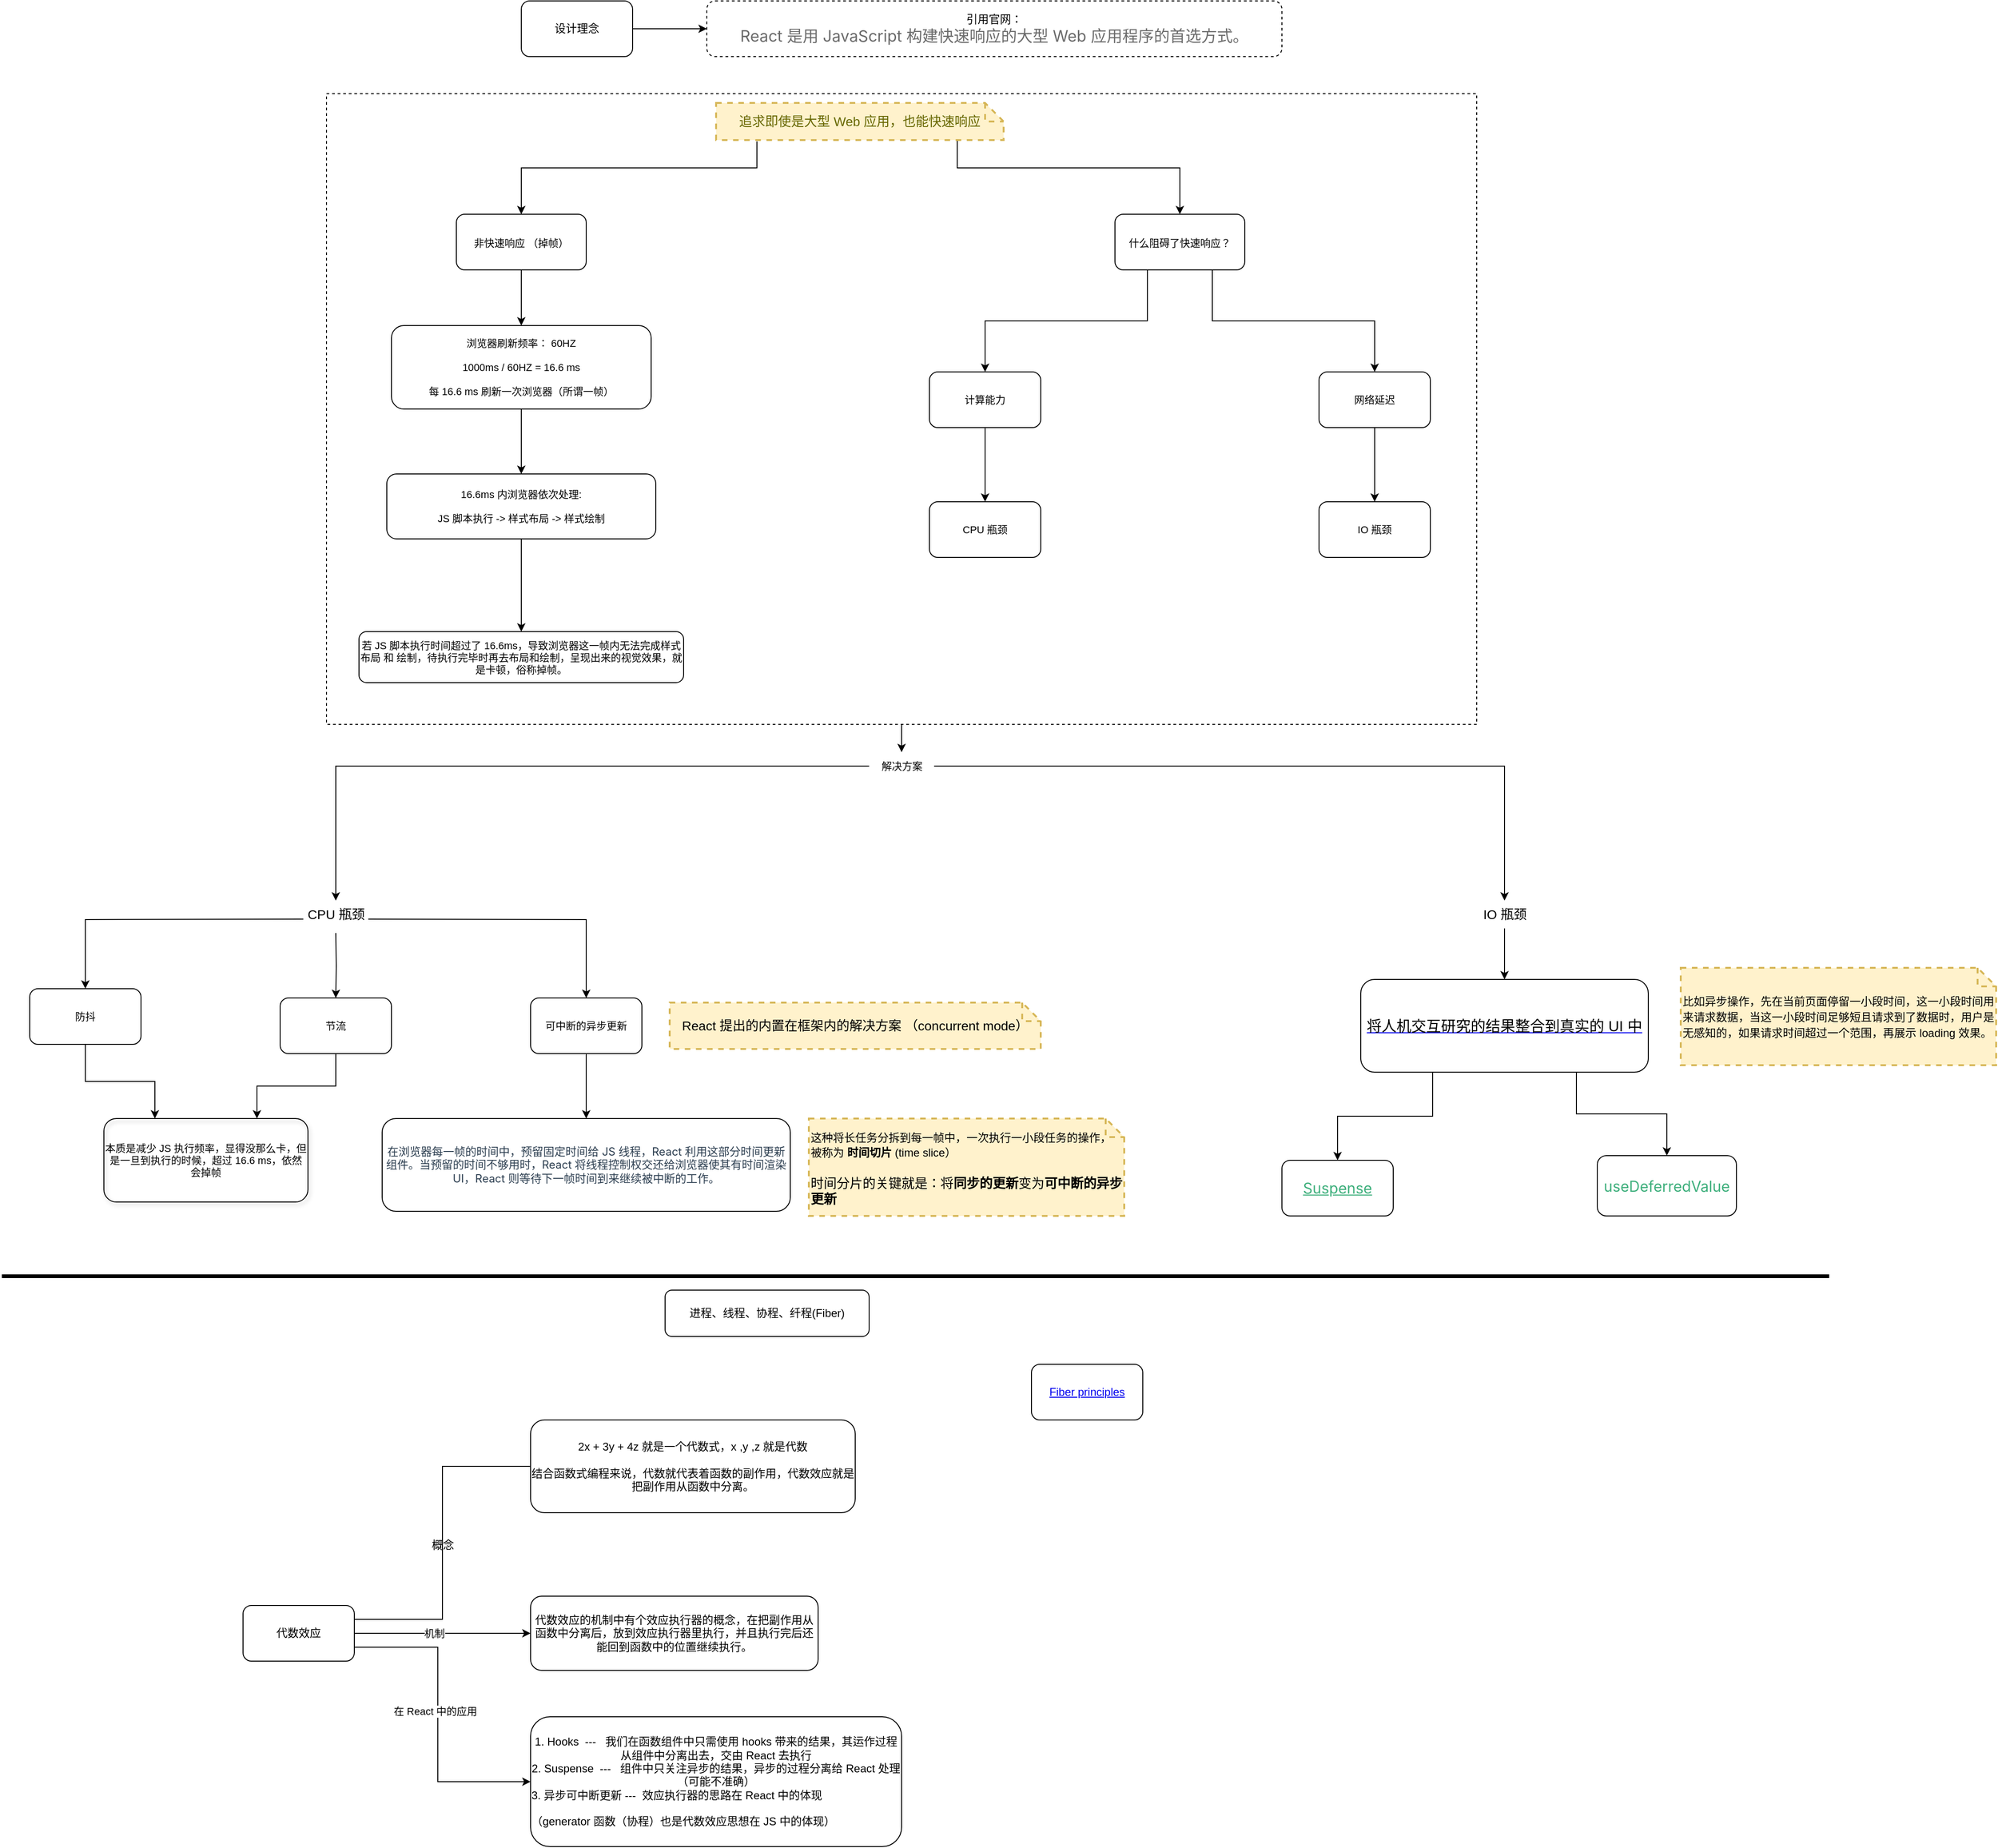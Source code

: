 <mxfile version="20.3.0" type="github">
  <diagram id="8VcVCVTn3-Plq7ZN7-Ow" name="第 1 页">
    <mxGraphModel dx="2889" dy="1114" grid="1" gridSize="10" guides="1" tooltips="1" connect="1" arrows="1" fold="1" page="1" pageScale="1" pageWidth="827" pageHeight="1169" background="none" math="0" shadow="0">
      <root>
        <mxCell id="0" />
        <mxCell id="1" parent="0" />
        <mxCell id="SZFpOPhuuLJHxvcIcTJ8-38" style="edgeStyle=orthogonalEdgeStyle;rounded=0;orthogonalLoop=1;jettySize=auto;html=1;exitX=0.5;exitY=1;exitDx=0;exitDy=0;fontSize=11;" parent="1" source="SZFpOPhuuLJHxvcIcTJ8-37" target="SZFpOPhuuLJHxvcIcTJ8-31" edge="1">
          <mxGeometry relative="1" as="geometry" />
        </mxCell>
        <mxCell id="SZFpOPhuuLJHxvcIcTJ8-37" value="" style="rounded=0;whiteSpace=wrap;html=1;fontSize=11;dashed=1;fillColor=none;" parent="1" vertex="1">
          <mxGeometry x="50" y="200" width="1240" height="680" as="geometry" />
        </mxCell>
        <mxCell id="SZFpOPhuuLJHxvcIcTJ8-3" value="" style="edgeStyle=orthogonalEdgeStyle;rounded=0;orthogonalLoop=1;jettySize=auto;html=1;" parent="1" source="SZFpOPhuuLJHxvcIcTJ8-1" target="SZFpOPhuuLJHxvcIcTJ8-2" edge="1">
          <mxGeometry relative="1" as="geometry" />
        </mxCell>
        <mxCell id="SZFpOPhuuLJHxvcIcTJ8-1" value="设计理念" style="rounded=1;whiteSpace=wrap;html=1;" parent="1" vertex="1">
          <mxGeometry x="260" y="100" width="120" height="60" as="geometry" />
        </mxCell>
        <mxCell id="SZFpOPhuuLJHxvcIcTJ8-2" value="&lt;div style=&quot;&quot;&gt;&lt;span style=&quot;background-color: initial;&quot;&gt;引用官网：&lt;/span&gt;&lt;/div&gt;&lt;div style=&quot;text-align: left;&quot;&gt;&lt;span style=&quot;color: rgb(107, 107, 107); font-family: -apple-system, BlinkMacSystemFont, &amp;quot;Segoe UI&amp;quot;, Roboto, Oxygen, Ubuntu, Cantarell, &amp;quot;Fira Sans&amp;quot;, &amp;quot;Droid Sans&amp;quot;, &amp;quot;Helvetica Neue&amp;quot;, sans-serif; background-color: initial;&quot;&gt;&lt;font style=&quot;font-size: 17px;&quot;&gt;React 是用 JavaScript 构建快速响应的大型 Web 应用程序的首选方式。&lt;/font&gt;&lt;/span&gt;&lt;/div&gt;" style="rounded=1;whiteSpace=wrap;html=1;dashed=1;" parent="1" vertex="1">
          <mxGeometry x="460" y="100" width="620" height="60" as="geometry" />
        </mxCell>
        <mxCell id="SZFpOPhuuLJHxvcIcTJ8-6" style="edgeStyle=orthogonalEdgeStyle;rounded=0;orthogonalLoop=1;jettySize=auto;html=1;entryX=0.5;entryY=0;entryDx=0;entryDy=0;fontSize=11;" parent="1" source="SZFpOPhuuLJHxvcIcTJ8-4" target="SZFpOPhuuLJHxvcIcTJ8-5" edge="1">
          <mxGeometry relative="1" as="geometry">
            <Array as="points">
              <mxPoint x="730" y="280" />
              <mxPoint x="970" y="280" />
            </Array>
          </mxGeometry>
        </mxCell>
        <mxCell id="SZFpOPhuuLJHxvcIcTJ8-25" style="edgeStyle=orthogonalEdgeStyle;rounded=0;orthogonalLoop=1;jettySize=auto;html=1;exitX=0.142;exitY=1.036;exitDx=0;exitDy=0;exitPerimeter=0;fontSize=11;" parent="1" source="SZFpOPhuuLJHxvcIcTJ8-4" target="SZFpOPhuuLJHxvcIcTJ8-17" edge="1">
          <mxGeometry relative="1" as="geometry">
            <Array as="points">
              <mxPoint x="514" y="280" />
              <mxPoint x="260" y="280" />
            </Array>
          </mxGeometry>
        </mxCell>
        <mxCell id="SZFpOPhuuLJHxvcIcTJ8-4" value="追求即使是大型 Web 应用，也能快速响应" style="shape=note;strokeWidth=2;fontSize=14;size=20;whiteSpace=wrap;html=1;fillColor=#fff2cc;strokeColor=#d6b656;fontColor=#666600;dashed=1;" parent="1" vertex="1">
          <mxGeometry x="470" y="210" width="310" height="40" as="geometry" />
        </mxCell>
        <mxCell id="SZFpOPhuuLJHxvcIcTJ8-10" style="edgeStyle=orthogonalEdgeStyle;rounded=0;orthogonalLoop=1;jettySize=auto;html=1;exitX=0.25;exitY=1;exitDx=0;exitDy=0;fontSize=11;" parent="1" source="SZFpOPhuuLJHxvcIcTJ8-5" target="SZFpOPhuuLJHxvcIcTJ8-8" edge="1">
          <mxGeometry relative="1" as="geometry" />
        </mxCell>
        <mxCell id="SZFpOPhuuLJHxvcIcTJ8-11" style="edgeStyle=orthogonalEdgeStyle;rounded=0;orthogonalLoop=1;jettySize=auto;html=1;exitX=0.75;exitY=1;exitDx=0;exitDy=0;entryX=0.5;entryY=0;entryDx=0;entryDy=0;fontSize=11;" parent="1" source="SZFpOPhuuLJHxvcIcTJ8-5" target="SZFpOPhuuLJHxvcIcTJ8-9" edge="1">
          <mxGeometry relative="1" as="geometry" />
        </mxCell>
        <mxCell id="SZFpOPhuuLJHxvcIcTJ8-5" value="&lt;font style=&quot;font-size: 11px;&quot;&gt;什么阻碍了快速响应？&lt;/font&gt;" style="rounded=1;whiteSpace=wrap;html=1;fontSize=17;" parent="1" vertex="1">
          <mxGeometry x="900" y="330" width="140" height="60" as="geometry" />
        </mxCell>
        <mxCell id="SZFpOPhuuLJHxvcIcTJ8-13" value="" style="edgeStyle=orthogonalEdgeStyle;rounded=0;orthogonalLoop=1;jettySize=auto;html=1;fontSize=11;" parent="1" source="SZFpOPhuuLJHxvcIcTJ8-8" target="SZFpOPhuuLJHxvcIcTJ8-12" edge="1">
          <mxGeometry relative="1" as="geometry" />
        </mxCell>
        <mxCell id="SZFpOPhuuLJHxvcIcTJ8-8" value="计算能力" style="rounded=1;whiteSpace=wrap;html=1;fontSize=11;" parent="1" vertex="1">
          <mxGeometry x="700" y="500" width="120" height="60" as="geometry" />
        </mxCell>
        <mxCell id="SZFpOPhuuLJHxvcIcTJ8-15" value="" style="edgeStyle=orthogonalEdgeStyle;rounded=0;orthogonalLoop=1;jettySize=auto;html=1;fontSize=11;" parent="1" source="SZFpOPhuuLJHxvcIcTJ8-9" target="SZFpOPhuuLJHxvcIcTJ8-14" edge="1">
          <mxGeometry relative="1" as="geometry" />
        </mxCell>
        <mxCell id="SZFpOPhuuLJHxvcIcTJ8-9" value="网络延迟" style="rounded=1;whiteSpace=wrap;html=1;fontSize=11;" parent="1" vertex="1">
          <mxGeometry x="1120" y="500" width="120" height="60" as="geometry" />
        </mxCell>
        <mxCell id="SZFpOPhuuLJHxvcIcTJ8-12" value="CPU 瓶颈" style="whiteSpace=wrap;html=1;fontSize=11;rounded=1;" parent="1" vertex="1">
          <mxGeometry x="700" y="640" width="120" height="60" as="geometry" />
        </mxCell>
        <mxCell id="SZFpOPhuuLJHxvcIcTJ8-14" value="IO 瓶颈" style="whiteSpace=wrap;html=1;fontSize=11;rounded=1;" parent="1" vertex="1">
          <mxGeometry x="1120" y="640" width="120" height="60" as="geometry" />
        </mxCell>
        <mxCell id="SZFpOPhuuLJHxvcIcTJ8-19" style="edgeStyle=orthogonalEdgeStyle;rounded=0;orthogonalLoop=1;jettySize=auto;html=1;exitX=0.5;exitY=1;exitDx=0;exitDy=0;entryX=0.5;entryY=0;entryDx=0;entryDy=0;fontSize=11;" parent="1" source="SZFpOPhuuLJHxvcIcTJ8-17" target="SZFpOPhuuLJHxvcIcTJ8-18" edge="1">
          <mxGeometry relative="1" as="geometry" />
        </mxCell>
        <mxCell id="SZFpOPhuuLJHxvcIcTJ8-17" value="&lt;span style=&quot;font-size: 11px;&quot;&gt;非快速响应 （掉帧）&lt;/span&gt;" style="rounded=1;whiteSpace=wrap;html=1;fontSize=17;" parent="1" vertex="1">
          <mxGeometry x="190" y="330" width="140" height="60" as="geometry" />
        </mxCell>
        <mxCell id="SZFpOPhuuLJHxvcIcTJ8-21" style="edgeStyle=orthogonalEdgeStyle;rounded=0;orthogonalLoop=1;jettySize=auto;html=1;exitX=0.5;exitY=1;exitDx=0;exitDy=0;entryX=0.5;entryY=0;entryDx=0;entryDy=0;fontSize=11;" parent="1" source="SZFpOPhuuLJHxvcIcTJ8-18" target="SZFpOPhuuLJHxvcIcTJ8-20" edge="1">
          <mxGeometry relative="1" as="geometry" />
        </mxCell>
        <mxCell id="SZFpOPhuuLJHxvcIcTJ8-18" value="浏览器刷新频率： 60HZ&lt;br&gt;&lt;br&gt;1000ms / 60HZ = 16.6 ms&lt;br&gt;&lt;br&gt;每 16.6 ms 刷新一次浏览器（所谓一帧）" style="rounded=1;whiteSpace=wrap;html=1;fontSize=11;" parent="1" vertex="1">
          <mxGeometry x="120" y="450" width="280" height="90" as="geometry" />
        </mxCell>
        <mxCell id="SZFpOPhuuLJHxvcIcTJ8-23" value="" style="edgeStyle=orthogonalEdgeStyle;rounded=0;orthogonalLoop=1;jettySize=auto;html=1;fontSize=11;" parent="1" source="SZFpOPhuuLJHxvcIcTJ8-20" target="SZFpOPhuuLJHxvcIcTJ8-22" edge="1">
          <mxGeometry relative="1" as="geometry" />
        </mxCell>
        <mxCell id="SZFpOPhuuLJHxvcIcTJ8-20" value="16.6ms 内浏览器依次处理:&lt;br&gt;&lt;br&gt;JS 脚本执行 -&amp;gt; 样式布局 -&amp;gt; 样式绘制&lt;br&gt;" style="rounded=1;whiteSpace=wrap;html=1;fontSize=11;" parent="1" vertex="1">
          <mxGeometry x="115" y="610" width="290" height="70" as="geometry" />
        </mxCell>
        <mxCell id="SZFpOPhuuLJHxvcIcTJ8-22" value="若 JS 脚本执行时间超过了 16.6ms，导致浏览器这一帧内无法完成样式布局 和 绘制，待执行完毕时再去布局和绘制，呈现出来的视觉效果，就是卡顿，俗称掉帧。" style="rounded=1;whiteSpace=wrap;html=1;fontSize=11;" parent="1" vertex="1">
          <mxGeometry x="85" y="780" width="350" height="55" as="geometry" />
        </mxCell>
        <mxCell id="SZFpOPhuuLJHxvcIcTJ8-40" style="edgeStyle=orthogonalEdgeStyle;rounded=0;orthogonalLoop=1;jettySize=auto;html=1;entryX=0.25;entryY=0;entryDx=0;entryDy=0;fontSize=11;" parent="1" source="SZFpOPhuuLJHxvcIcTJ8-24" target="SZFpOPhuuLJHxvcIcTJ8-39" edge="1">
          <mxGeometry relative="1" as="geometry" />
        </mxCell>
        <mxCell id="SZFpOPhuuLJHxvcIcTJ8-24" value="防抖" style="rounded=1;whiteSpace=wrap;html=1;fontSize=11;" parent="1" vertex="1">
          <mxGeometry x="-270" y="1165" width="120" height="60" as="geometry" />
        </mxCell>
        <mxCell id="SZFpOPhuuLJHxvcIcTJ8-34" style="edgeStyle=orthogonalEdgeStyle;rounded=0;orthogonalLoop=1;jettySize=auto;html=1;entryX=0.5;entryY=0;entryDx=0;entryDy=0;fontSize=11;" parent="1" target="SZFpOPhuuLJHxvcIcTJ8-24" edge="1">
          <mxGeometry relative="1" as="geometry">
            <mxPoint x="25" y="1090" as="sourcePoint" />
          </mxGeometry>
        </mxCell>
        <mxCell id="SZFpOPhuuLJHxvcIcTJ8-35" style="edgeStyle=orthogonalEdgeStyle;rounded=0;orthogonalLoop=1;jettySize=auto;html=1;fontSize=11;" parent="1" target="SZFpOPhuuLJHxvcIcTJ8-32" edge="1">
          <mxGeometry relative="1" as="geometry">
            <mxPoint x="60" y="1105" as="sourcePoint" />
          </mxGeometry>
        </mxCell>
        <mxCell id="SZFpOPhuuLJHxvcIcTJ8-36" style="edgeStyle=orthogonalEdgeStyle;rounded=0;orthogonalLoop=1;jettySize=auto;html=1;entryX=0.5;entryY=0;entryDx=0;entryDy=0;fontSize=11;" parent="1" target="SZFpOPhuuLJHxvcIcTJ8-33" edge="1">
          <mxGeometry relative="1" as="geometry">
            <mxPoint x="95" y="1090" as="sourcePoint" />
          </mxGeometry>
        </mxCell>
        <mxCell id="SZFpOPhuuLJHxvcIcTJ8-53" style="edgeStyle=orthogonalEdgeStyle;rounded=0;orthogonalLoop=1;jettySize=auto;html=1;fontFamily=Helvetica;fontSize=14;fontColor=#000000;" parent="1" source="SZFpOPhuuLJHxvcIcTJ8-31" target="SZFpOPhuuLJHxvcIcTJ8-52" edge="1">
          <mxGeometry relative="1" as="geometry" />
        </mxCell>
        <mxCell id="SZFpOPhuuLJHxvcIcTJ8-55" style="edgeStyle=orthogonalEdgeStyle;rounded=0;orthogonalLoop=1;jettySize=auto;html=1;fontFamily=Helvetica;fontSize=14;fontColor=#000000;" parent="1" source="SZFpOPhuuLJHxvcIcTJ8-31" target="SZFpOPhuuLJHxvcIcTJ8-54" edge="1">
          <mxGeometry relative="1" as="geometry" />
        </mxCell>
        <mxCell id="SZFpOPhuuLJHxvcIcTJ8-31" value="解决方案" style="text;html=1;align=center;verticalAlign=middle;resizable=0;points=[];autosize=1;strokeColor=none;fillColor=none;fontSize=11;" parent="1" vertex="1">
          <mxGeometry x="635" y="910" width="70" height="30" as="geometry" />
        </mxCell>
        <mxCell id="SZFpOPhuuLJHxvcIcTJ8-41" style="edgeStyle=orthogonalEdgeStyle;rounded=0;orthogonalLoop=1;jettySize=auto;html=1;exitX=0.5;exitY=1;exitDx=0;exitDy=0;entryX=0.75;entryY=0;entryDx=0;entryDy=0;fontSize=11;" parent="1" source="SZFpOPhuuLJHxvcIcTJ8-32" target="SZFpOPhuuLJHxvcIcTJ8-39" edge="1">
          <mxGeometry relative="1" as="geometry" />
        </mxCell>
        <mxCell id="SZFpOPhuuLJHxvcIcTJ8-32" value="节流" style="rounded=1;whiteSpace=wrap;html=1;fontSize=11;" parent="1" vertex="1">
          <mxGeometry y="1175" width="120" height="60" as="geometry" />
        </mxCell>
        <mxCell id="SZFpOPhuuLJHxvcIcTJ8-44" value="" style="edgeStyle=orthogonalEdgeStyle;rounded=0;orthogonalLoop=1;jettySize=auto;html=1;fontSize=11;" parent="1" source="SZFpOPhuuLJHxvcIcTJ8-33" target="SZFpOPhuuLJHxvcIcTJ8-43" edge="1">
          <mxGeometry relative="1" as="geometry" />
        </mxCell>
        <mxCell id="SZFpOPhuuLJHxvcIcTJ8-33" value="可中断的异步更新" style="rounded=1;whiteSpace=wrap;html=1;fontSize=11;" parent="1" vertex="1">
          <mxGeometry x="270" y="1175" width="120" height="60" as="geometry" />
        </mxCell>
        <mxCell id="SZFpOPhuuLJHxvcIcTJ8-39" value="本质是减少 JS 执行频率，显得没那么卡，但是一旦到执行的时候，超过 16.6 ms，依然会掉帧" style="rounded=1;whiteSpace=wrap;html=1;shadow=1;fontSize=11;fillColor=none;" parent="1" vertex="1">
          <mxGeometry x="-190" y="1305" width="220" height="90" as="geometry" />
        </mxCell>
        <mxCell id="SZFpOPhuuLJHxvcIcTJ8-43" value="&lt;font style=&quot;font-size: 12px;&quot;&gt;&lt;span style=&quot;color: rgb(44, 62, 80); font-family: -apple-system, BlinkMacSystemFont, &amp;quot;Segoe UI&amp;quot;, Roboto, Oxygen, Ubuntu, Cantarell, &amp;quot;Fira Sans&amp;quot;, &amp;quot;Droid Sans&amp;quot;, &amp;quot;Helvetica Neue&amp;quot;, sans-serif; text-align: start; background-color: rgb(255, 255, 255);&quot;&gt;在浏览器每一帧的时间中，预留固定时间给 JS 线程，React&amp;nbsp;&lt;/span&gt;&lt;span style=&quot;color: rgb(44, 62, 80); font-family: -apple-system, BlinkMacSystemFont, &amp;quot;Segoe UI&amp;quot;, Roboto, Oxygen, Ubuntu, Cantarell, &amp;quot;Fira Sans&amp;quot;, &amp;quot;Droid Sans&amp;quot;, &amp;quot;Helvetica Neue&amp;quot;, sans-serif; text-align: start; background-color: rgb(255, 255, 255);&quot;&gt;利用这部分时间更新组件。&lt;/span&gt;&lt;/font&gt;&lt;font style=&quot;font-size: 12px;&quot;&gt;&lt;span style=&quot;color: rgb(44, 62, 80); font-family: -apple-system, BlinkMacSystemFont, &amp;quot;Segoe UI&amp;quot;, Roboto, Oxygen, Ubuntu, Cantarell, &amp;quot;Fira Sans&amp;quot;, &amp;quot;Droid Sans&amp;quot;, &amp;quot;Helvetica Neue&amp;quot;, sans-serif; text-align: start; background-color: rgb(255, 255, 255);&quot;&gt;当预留的时间不够用时，React&amp;nbsp;&lt;/span&gt;&lt;span style=&quot;color: rgb(44, 62, 80); font-family: -apple-system, BlinkMacSystemFont, &amp;quot;Segoe UI&amp;quot;, Roboto, Oxygen, Ubuntu, Cantarell, &amp;quot;Fira Sans&amp;quot;, &amp;quot;Droid Sans&amp;quot;, &amp;quot;Helvetica Neue&amp;quot;, sans-serif; text-align: start; background-color: rgb(255, 255, 255);&quot;&gt;将线程控制权交还给浏览器使其有时间渲染UI，React&amp;nbsp;&lt;/span&gt;&lt;span style=&quot;color: rgb(44, 62, 80); font-family: -apple-system, BlinkMacSystemFont, &amp;quot;Segoe UI&amp;quot;, Roboto, Oxygen, Ubuntu, Cantarell, &amp;quot;Fira Sans&amp;quot;, &amp;quot;Droid Sans&amp;quot;, &amp;quot;Helvetica Neue&amp;quot;, sans-serif; text-align: start; background-color: rgb(255, 255, 255);&quot;&gt;则等待下一帧时间到来继续被中断的工作。&lt;/span&gt;&lt;/font&gt;" style="whiteSpace=wrap;html=1;fontSize=11;rounded=1;" parent="1" vertex="1">
          <mxGeometry x="110" y="1305" width="440" height="100" as="geometry" />
        </mxCell>
        <mxCell id="SZFpOPhuuLJHxvcIcTJ8-49" value="&lt;span style=&quot;color: rgb(0, 0, 0);&quot;&gt;&lt;font style=&quot;font-size: 14px;&quot;&gt;React 提出的内置在框架内的解决方案&amp;nbsp;&lt;/font&gt;&lt;/span&gt;&lt;span style=&quot;color: rgb(0, 0, 0);&quot;&gt;&lt;font style=&quot;font-size: 14px;&quot;&gt;（concurrent mode）&lt;/font&gt;&lt;/span&gt;" style="shape=note;strokeWidth=2;fontSize=14;size=20;whiteSpace=wrap;html=1;fillColor=#fff2cc;strokeColor=#d6b656;fontColor=#666600;dashed=1;" parent="1" vertex="1">
          <mxGeometry x="420" y="1180" width="400" height="50" as="geometry" />
        </mxCell>
        <mxCell id="SZFpOPhuuLJHxvcIcTJ8-50" value="&lt;span style=&quot;color: rgb(0, 0, 0); font-size: 12px;&quot;&gt;这种将长任务分拆到每一帧中，&lt;/span&gt;&lt;span style=&quot;color: rgb(0, 0, 0); font-size: 12px;&quot;&gt;一次&lt;/span&gt;&lt;span style=&quot;color: rgb(0, 0, 0); font-size: 12px;&quot;&gt;执行一小段任务的操作，&lt;br&gt;被称为&amp;nbsp;&lt;b&gt;时间切片&lt;/b&gt;&amp;nbsp;(&lt;/span&gt;&lt;span style=&quot;color: rgb(0, 0, 0); font-size: 12px;&quot;&gt;time slice）&lt;br&gt;&lt;br&gt;&lt;/span&gt;&lt;font style=&quot;font-size: 14px;&quot; color=&quot;#000000&quot;&gt;&lt;span style=&quot;font-family: -apple-system, BlinkMacSystemFont, &amp;quot;Segoe UI&amp;quot;, Roboto, Oxygen, Ubuntu, Cantarell, &amp;quot;Fira Sans&amp;quot;, &amp;quot;Droid Sans&amp;quot;, &amp;quot;Helvetica Neue&amp;quot;, sans-serif;&quot;&gt;时间分片的关键就是：将&lt;/span&gt;&lt;span style=&quot;font-weight: 600; font-family: -apple-system, BlinkMacSystemFont, &amp;quot;Segoe UI&amp;quot;, Roboto, Oxygen, Ubuntu, Cantarell, &amp;quot;Fira Sans&amp;quot;, &amp;quot;Droid Sans&amp;quot;, &amp;quot;Helvetica Neue&amp;quot;, sans-serif;&quot;&gt;同步的更新&lt;/span&gt;&lt;span style=&quot;font-family: -apple-system, BlinkMacSystemFont, &amp;quot;Segoe UI&amp;quot;, Roboto, Oxygen, Ubuntu, Cantarell, &amp;quot;Fira Sans&amp;quot;, &amp;quot;Droid Sans&amp;quot;, &amp;quot;Helvetica Neue&amp;quot;, sans-serif;&quot;&gt;变为&lt;/span&gt;&lt;span style=&quot;font-weight: 600; font-family: -apple-system, BlinkMacSystemFont, &amp;quot;Segoe UI&amp;quot;, Roboto, Oxygen, Ubuntu, Cantarell, &amp;quot;Fira Sans&amp;quot;, &amp;quot;Droid Sans&amp;quot;, &amp;quot;Helvetica Neue&amp;quot;, sans-serif;&quot;&gt;可中断的异步更新&lt;/span&gt;&lt;/font&gt;&lt;span style=&quot;color: rgb(0, 0, 0); font-size: 12px;&quot;&gt;&lt;br&gt;&lt;/span&gt;" style="shape=note;strokeWidth=2;fontSize=14;size=20;whiteSpace=wrap;html=1;fillColor=#fff2cc;strokeColor=#d6b656;fontColor=#666600;dashed=1;align=left;" parent="1" vertex="1">
          <mxGeometry x="570" y="1305" width="340" height="105" as="geometry" />
        </mxCell>
        <mxCell id="SZFpOPhuuLJHxvcIcTJ8-52" value="CPU 瓶颈" style="text;html=1;align=center;verticalAlign=middle;resizable=0;points=[];autosize=1;strokeColor=none;fillColor=none;fontSize=14;fontFamily=Helvetica;fontColor=#000000;" parent="1" vertex="1">
          <mxGeometry x="20" y="1070" width="80" height="30" as="geometry" />
        </mxCell>
        <mxCell id="sqf4cxIHvL5PkyzE129T-2" value="" style="edgeStyle=orthogonalEdgeStyle;rounded=0;orthogonalLoop=1;jettySize=auto;html=1;fontFamily=Helvetica;fontColor=#000000;" parent="1" source="SZFpOPhuuLJHxvcIcTJ8-54" target="sqf4cxIHvL5PkyzE129T-1" edge="1">
          <mxGeometry relative="1" as="geometry" />
        </mxCell>
        <mxCell id="SZFpOPhuuLJHxvcIcTJ8-54" value="IO 瓶颈" style="text;html=1;align=center;verticalAlign=middle;resizable=0;points=[];autosize=1;strokeColor=none;fillColor=none;fontSize=14;fontFamily=Helvetica;fontColor=#000000;" parent="1" vertex="1">
          <mxGeometry x="1285" y="1070" width="70" height="30" as="geometry" />
        </mxCell>
        <mxCell id="sqf4cxIHvL5PkyzE129T-7" style="edgeStyle=orthogonalEdgeStyle;rounded=0;orthogonalLoop=1;jettySize=auto;html=1;exitX=0.75;exitY=1;exitDx=0;exitDy=0;entryX=0.5;entryY=0;entryDx=0;entryDy=0;fontFamily=Helvetica;fontColor=#000000;" parent="1" source="sqf4cxIHvL5PkyzE129T-1" target="sqf4cxIHvL5PkyzE129T-6" edge="1">
          <mxGeometry relative="1" as="geometry" />
        </mxCell>
        <mxCell id="sqf4cxIHvL5PkyzE129T-8" style="edgeStyle=orthogonalEdgeStyle;rounded=0;orthogonalLoop=1;jettySize=auto;html=1;exitX=0.25;exitY=1;exitDx=0;exitDy=0;entryX=0.5;entryY=0;entryDx=0;entryDy=0;fontFamily=Helvetica;fontColor=#000000;" parent="1" source="sqf4cxIHvL5PkyzE129T-1" target="sqf4cxIHvL5PkyzE129T-3" edge="1">
          <mxGeometry relative="1" as="geometry" />
        </mxCell>
        <mxCell id="sqf4cxIHvL5PkyzE129T-1" value="&lt;a style=&quot;font-size: 16px; text-align: start; background-color: rgb(255, 255, 255);&quot; rel=&quot;noopener noreferrer&quot; target=&quot;_blank&quot; href=&quot;https://zh-hans.reactjs.org/docs/concurrent-mode-intro.html#putting-research-into-production&quot;&gt;&lt;font style=&quot;&quot; color=&quot;#000000&quot;&gt;将人机交互研究的结果整合到真实的 UI 中&lt;/font&gt;&lt;/a&gt;" style="rounded=1;whiteSpace=wrap;html=1;" parent="1" vertex="1">
          <mxGeometry x="1165" y="1155" width="310" height="100" as="geometry" />
        </mxCell>
        <mxCell id="sqf4cxIHvL5PkyzE129T-3" value="&lt;a style=&quot;color: rgb(62, 175, 124); font-family: -apple-system, BlinkMacSystemFont, &amp;quot;Segoe UI&amp;quot;, Roboto, Oxygen, Ubuntu, Cantarell, &amp;quot;Fira Sans&amp;quot;, &amp;quot;Droid Sans&amp;quot;, &amp;quot;Helvetica Neue&amp;quot;, sans-serif; font-size: 16px; text-align: start; background-color: rgb(255, 255, 255);&quot; rel=&quot;noopener noreferrer&quot; target=&quot;_blank&quot; href=&quot;https://zh-hans.reactjs.org/docs/concurrent-mode-suspense.html&quot;&gt;Suspense&lt;/a&gt;" style="whiteSpace=wrap;html=1;rounded=1;" parent="1" vertex="1">
          <mxGeometry x="1080" y="1350" width="120" height="60" as="geometry" />
        </mxCell>
        <mxCell id="sqf4cxIHvL5PkyzE129T-6" value="&lt;a style=&quot;text-decoration-line: none; color: rgb(62, 175, 124); font-family: -apple-system, BlinkMacSystemFont, &amp;quot;Segoe UI&amp;quot;, Roboto, Oxygen, Ubuntu, Cantarell, &amp;quot;Fira Sans&amp;quot;, &amp;quot;Droid Sans&amp;quot;, &amp;quot;Helvetica Neue&amp;quot;, sans-serif; font-size: 16px; text-align: start; background-color: rgb(255, 255, 255);&quot; rel=&quot;noopener noreferrer&quot; target=&quot;_blank&quot; href=&quot;https://zh-hans.reactjs.org/docs/concurrent-mode-reference.html#usedeferredvalue&quot;&gt;useDeferredValue&lt;/a&gt;" style="whiteSpace=wrap;html=1;rounded=1;" parent="1" vertex="1">
          <mxGeometry x="1420" y="1345" width="150" height="65" as="geometry" />
        </mxCell>
        <mxCell id="sqf4cxIHvL5PkyzE129T-9" value="&lt;span style=&quot;color: rgb(0, 0, 0); font-size: 12px;&quot;&gt;比如异步操作，先在当前页面停留一小段时间，这一小段时间用来请求数据，当这一小段时间足够短且请求到了数据时，用户是无感知的，如果请求时间超过一个范围，再展示 loading 效果。&lt;br&gt;&lt;/span&gt;" style="shape=note;strokeWidth=2;fontSize=14;size=20;whiteSpace=wrap;html=1;fillColor=#fff2cc;strokeColor=#d6b656;fontColor=#666600;dashed=1;align=left;" parent="1" vertex="1">
          <mxGeometry x="1510" y="1142.5" width="340" height="105" as="geometry" />
        </mxCell>
        <mxCell id="sqf4cxIHvL5PkyzE129T-10" value="" style="line;strokeWidth=4;html=1;perimeter=backbonePerimeter;points=[];outlineConnect=0;fontFamily=Helvetica;fontColor=#000000;" parent="1" vertex="1">
          <mxGeometry x="-300" y="1470" width="1970" height="10" as="geometry" />
        </mxCell>
        <mxCell id="sqf4cxIHvL5PkyzE129T-11" value="&lt;a href=&quot;https://github.com/acdlite/react-fiber-architecture&quot;&gt;Fiber principles&lt;/a&gt;" style="rounded=1;whiteSpace=wrap;html=1;fontFamily=Helvetica;fontColor=#000000;" parent="1" vertex="1">
          <mxGeometry x="810" y="1570" width="120" height="60" as="geometry" />
        </mxCell>
        <mxCell id="sqf4cxIHvL5PkyzE129T-12" value="进程、线程、协程、纤程(Fiber)" style="rounded=1;whiteSpace=wrap;html=1;fontFamily=Helvetica;fontColor=#000000;" parent="1" vertex="1">
          <mxGeometry x="415" y="1490" width="220" height="50" as="geometry" />
        </mxCell>
        <mxCell id="rAVssYwhxe-QdQCy7uud-9" style="edgeStyle=orthogonalEdgeStyle;rounded=0;orthogonalLoop=1;jettySize=auto;html=1;exitX=1;exitY=0.5;exitDx=0;exitDy=0;entryX=0;entryY=0.5;entryDx=0;entryDy=0;" edge="1" parent="1" source="rAVssYwhxe-QdQCy7uud-2" target="rAVssYwhxe-QdQCy7uud-6">
          <mxGeometry relative="1" as="geometry" />
        </mxCell>
        <mxCell id="rAVssYwhxe-QdQCy7uud-10" value="机制" style="edgeLabel;html=1;align=center;verticalAlign=middle;resizable=0;points=[];" vertex="1" connectable="0" parent="rAVssYwhxe-QdQCy7uud-9">
          <mxGeometry x="-0.101" relative="1" as="geometry">
            <mxPoint as="offset" />
          </mxGeometry>
        </mxCell>
        <mxCell id="rAVssYwhxe-QdQCy7uud-12" style="edgeStyle=orthogonalEdgeStyle;rounded=0;orthogonalLoop=1;jettySize=auto;html=1;exitX=1;exitY=0.75;exitDx=0;exitDy=0;entryX=0;entryY=0.5;entryDx=0;entryDy=0;" edge="1" parent="1" source="rAVssYwhxe-QdQCy7uud-2" target="rAVssYwhxe-QdQCy7uud-11">
          <mxGeometry relative="1" as="geometry">
            <Array as="points">
              <mxPoint x="170" y="1875" />
              <mxPoint x="170" y="2020" />
            </Array>
          </mxGeometry>
        </mxCell>
        <mxCell id="rAVssYwhxe-QdQCy7uud-13" value="在 React 中的应用" style="edgeLabel;html=1;align=center;verticalAlign=middle;resizable=0;points=[];" vertex="1" connectable="0" parent="rAVssYwhxe-QdQCy7uud-12">
          <mxGeometry x="-0.165" y="-3" relative="1" as="geometry">
            <mxPoint y="19" as="offset" />
          </mxGeometry>
        </mxCell>
        <mxCell id="rAVssYwhxe-QdQCy7uud-2" value="代数效应" style="rounded=1;whiteSpace=wrap;html=1;" vertex="1" parent="1">
          <mxGeometry x="-40" y="1830" width="120" height="60" as="geometry" />
        </mxCell>
        <mxCell id="rAVssYwhxe-QdQCy7uud-4" value="2x + 3y + 4z 就是一个代数式，x ,y ,z 就是代数&lt;br&gt;&lt;br&gt;结合函数式编程来说，代数就代表着函数的副作用，代数效应就是把副作用从函数中分离。" style="rounded=1;whiteSpace=wrap;html=1;" vertex="1" parent="1">
          <mxGeometry x="270" y="1630" width="350" height="100" as="geometry" />
        </mxCell>
        <mxCell id="rAVssYwhxe-QdQCy7uud-6" value="代数效应的机制中有个效应执行器的概念，在把副作用从函数中分离后，放到效应执行器里执行，并且执行完后还能回到函数中的位置继续执行。" style="rounded=1;whiteSpace=wrap;html=1;" vertex="1" parent="1">
          <mxGeometry x="270" y="1820" width="310" height="80" as="geometry" />
        </mxCell>
        <mxCell id="rAVssYwhxe-QdQCy7uud-7" value="概念" style="text;html=1;align=center;verticalAlign=middle;resizable=0;points=[];autosize=1;strokeColor=none;fillColor=none;" vertex="1" parent="1">
          <mxGeometry x="150" y="1750" width="50" height="30" as="geometry" />
        </mxCell>
        <mxCell id="rAVssYwhxe-QdQCy7uud-8" value="" style="edgeStyle=orthogonalEdgeStyle;rounded=0;orthogonalLoop=1;jettySize=auto;html=1;exitX=1;exitY=0.25;exitDx=0;exitDy=0;entryX=0;entryY=0.5;entryDx=0;entryDy=0;endArrow=none;" edge="1" parent="1" source="rAVssYwhxe-QdQCy7uud-2" target="rAVssYwhxe-QdQCy7uud-4">
          <mxGeometry relative="1" as="geometry">
            <mxPoint x="80" y="1845" as="sourcePoint" />
            <mxPoint x="280" y="1710" as="targetPoint" />
          </mxGeometry>
        </mxCell>
        <mxCell id="rAVssYwhxe-QdQCy7uud-11" value="1. Hooks&amp;nbsp; ---&amp;nbsp; &amp;nbsp;我们在函数组件中只需使用 hooks 带来的结果，其运作过程从组件中分离出去，交由 React 去执行&lt;br&gt;2. Suspense&amp;nbsp; ---&amp;nbsp; &amp;nbsp;组件中只关注异步的结果，异步的过程分离给 React 处理 （可能不准确）&lt;br&gt;&lt;div style=&quot;text-align: left;&quot;&gt;&lt;span style=&quot;background-color: initial;&quot;&gt;3. 异步可中断更新 ---&amp;nbsp; 效应执行器的思路在 React 中的体现&lt;br&gt;&lt;br&gt;（generator 函数（协程）也是代数效应思想在 JS 中的体现）&lt;/span&gt;&lt;/div&gt;" style="rounded=1;whiteSpace=wrap;html=1;" vertex="1" parent="1">
          <mxGeometry x="270" y="1950" width="400" height="140" as="geometry" />
        </mxCell>
      </root>
    </mxGraphModel>
  </diagram>
</mxfile>
